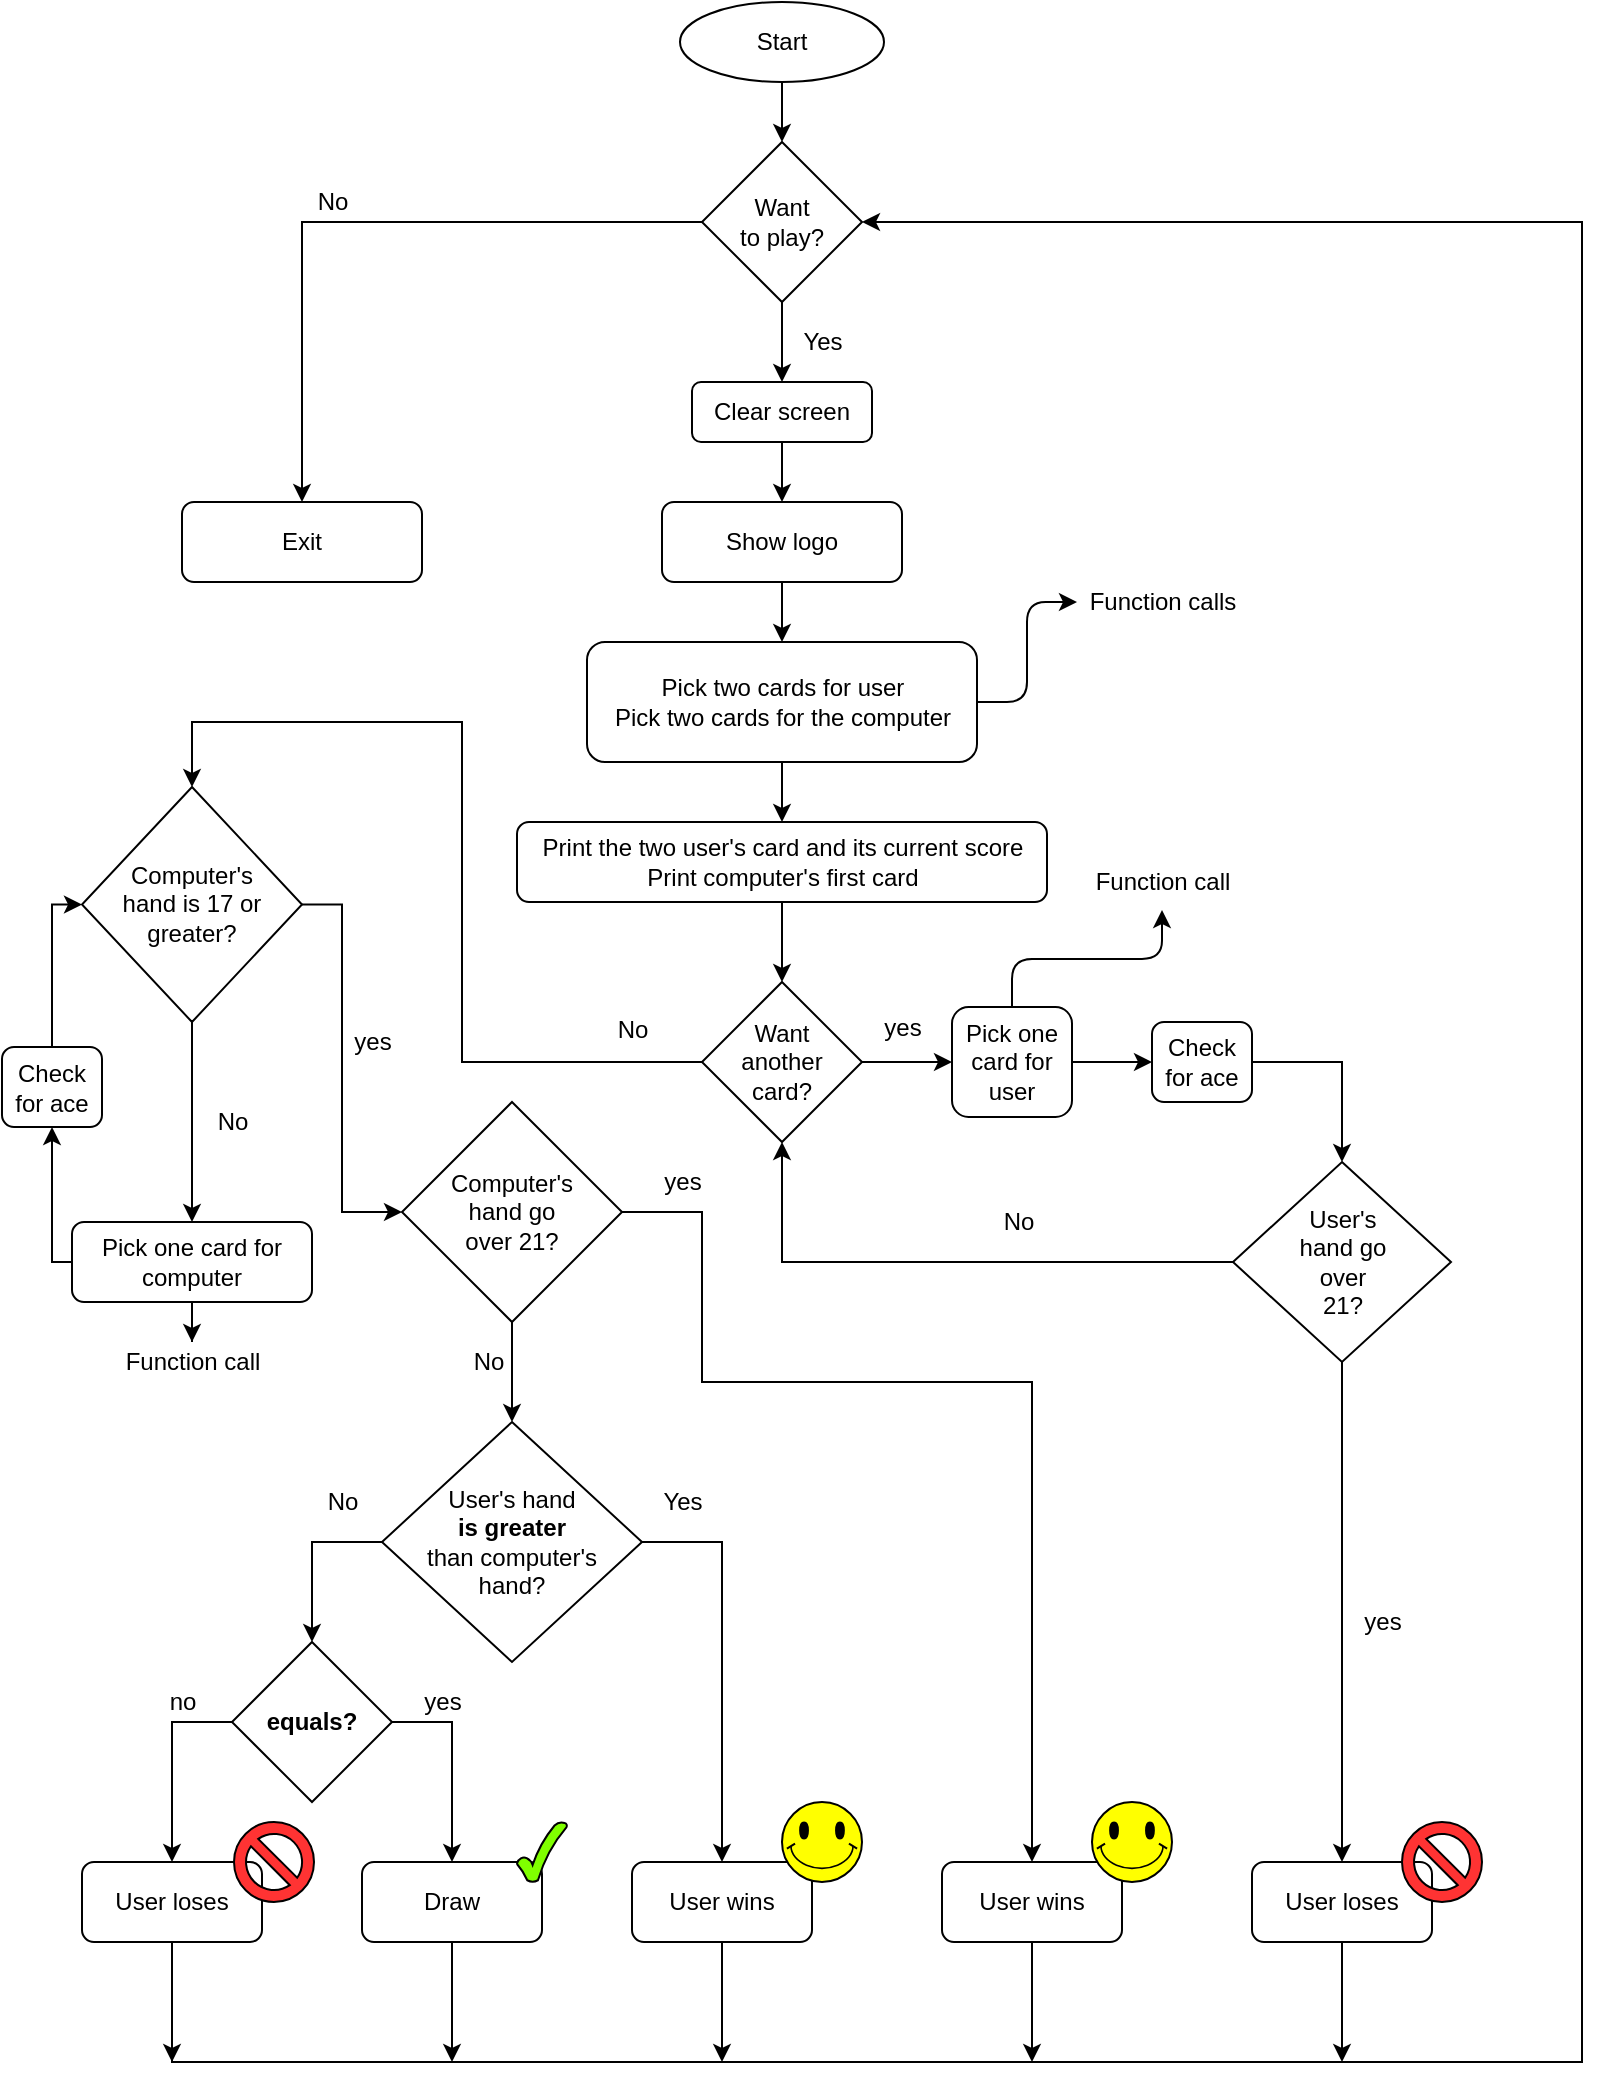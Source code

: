 <mxfile version="13.10.4" type="github">
  <diagram id="4fDwi8Mv-b37ukeaiDpb" name="Page-1">
    <mxGraphModel dx="934" dy="788" grid="1" gridSize="10" guides="1" tooltips="1" connect="1" arrows="1" fold="1" page="1" pageScale="1" pageWidth="827" pageHeight="1169" math="0" shadow="0">
      <root>
        <mxCell id="0" />
        <mxCell id="1" parent="0" />
        <mxCell id="QyOjHJEFR3-LKdIdvHgZ-26" style="edgeStyle=orthogonalEdgeStyle;rounded=0;orthogonalLoop=1;jettySize=auto;html=1;entryX=0.5;entryY=0;entryDx=0;entryDy=0;" edge="1" parent="1" source="QyOjHJEFR3-LKdIdvHgZ-2" target="QyOjHJEFR3-LKdIdvHgZ-10">
          <mxGeometry relative="1" as="geometry" />
        </mxCell>
        <mxCell id="QyOjHJEFR3-LKdIdvHgZ-2" value="Show logo" style="rounded=1;whiteSpace=wrap;html=1;" vertex="1" parent="1">
          <mxGeometry x="340" y="300" width="120" height="40" as="geometry" />
        </mxCell>
        <mxCell id="QyOjHJEFR3-LKdIdvHgZ-8" style="edgeStyle=orthogonalEdgeStyle;rounded=0;orthogonalLoop=1;jettySize=auto;html=1;entryX=0.5;entryY=0;entryDx=0;entryDy=0;" edge="1" parent="1" source="QyOjHJEFR3-LKdIdvHgZ-4" target="QyOjHJEFR3-LKdIdvHgZ-7">
          <mxGeometry relative="1" as="geometry" />
        </mxCell>
        <mxCell id="QyOjHJEFR3-LKdIdvHgZ-90" style="edgeStyle=orthogonalEdgeStyle;rounded=0;orthogonalLoop=1;jettySize=auto;html=1;entryX=0.5;entryY=0;entryDx=0;entryDy=0;" edge="1" parent="1" source="QyOjHJEFR3-LKdIdvHgZ-4" target="QyOjHJEFR3-LKdIdvHgZ-89">
          <mxGeometry relative="1" as="geometry" />
        </mxCell>
        <mxCell id="QyOjHJEFR3-LKdIdvHgZ-4" value="Want &lt;br&gt;to play?" style="rhombus;whiteSpace=wrap;html=1;" vertex="1" parent="1">
          <mxGeometry x="360" y="120" width="80" height="80" as="geometry" />
        </mxCell>
        <mxCell id="QyOjHJEFR3-LKdIdvHgZ-6" value="Yes" style="text;html=1;align=center;verticalAlign=middle;resizable=0;points=[];autosize=1;" vertex="1" parent="1">
          <mxGeometry x="400" y="210" width="40" height="20" as="geometry" />
        </mxCell>
        <mxCell id="QyOjHJEFR3-LKdIdvHgZ-7" value="Exit" style="rounded=1;whiteSpace=wrap;html=1;" vertex="1" parent="1">
          <mxGeometry x="100" y="300" width="120" height="40" as="geometry" />
        </mxCell>
        <mxCell id="QyOjHJEFR3-LKdIdvHgZ-9" value="No" style="text;html=1;align=center;verticalAlign=middle;resizable=0;points=[];autosize=1;" vertex="1" parent="1">
          <mxGeometry x="160" y="140" width="30" height="20" as="geometry" />
        </mxCell>
        <mxCell id="QyOjHJEFR3-LKdIdvHgZ-27" style="edgeStyle=orthogonalEdgeStyle;rounded=0;orthogonalLoop=1;jettySize=auto;html=1;entryX=0.5;entryY=0;entryDx=0;entryDy=0;" edge="1" parent="1" source="QyOjHJEFR3-LKdIdvHgZ-10" target="QyOjHJEFR3-LKdIdvHgZ-11">
          <mxGeometry relative="1" as="geometry" />
        </mxCell>
        <mxCell id="QyOjHJEFR3-LKdIdvHgZ-10" value="Pick two cards for user&lt;br&gt;Pick two cards for the computer" style="rounded=1;whiteSpace=wrap;html=1;" vertex="1" parent="1">
          <mxGeometry x="302.5" y="370" width="195" height="60" as="geometry" />
        </mxCell>
        <mxCell id="QyOjHJEFR3-LKdIdvHgZ-28" style="edgeStyle=orthogonalEdgeStyle;rounded=0;orthogonalLoop=1;jettySize=auto;html=1;entryX=0.5;entryY=0;entryDx=0;entryDy=0;" edge="1" parent="1" source="QyOjHJEFR3-LKdIdvHgZ-11" target="QyOjHJEFR3-LKdIdvHgZ-13">
          <mxGeometry relative="1" as="geometry" />
        </mxCell>
        <mxCell id="QyOjHJEFR3-LKdIdvHgZ-11" value="Print the two user&#39;s card and its current score&lt;br&gt;Print computer&#39;s first card" style="rounded=1;whiteSpace=wrap;html=1;" vertex="1" parent="1">
          <mxGeometry x="267.5" y="460" width="265" height="40" as="geometry" />
        </mxCell>
        <mxCell id="QyOjHJEFR3-LKdIdvHgZ-37" style="edgeStyle=orthogonalEdgeStyle;rounded=0;orthogonalLoop=1;jettySize=auto;html=1;entryX=0.5;entryY=0;entryDx=0;entryDy=0;exitX=1;exitY=0.5;exitDx=0;exitDy=0;" edge="1" parent="1" source="QyOjHJEFR3-LKdIdvHgZ-115" target="QyOjHJEFR3-LKdIdvHgZ-20">
          <mxGeometry relative="1" as="geometry">
            <mxPoint x="640" y="580" as="sourcePoint" />
            <Array as="points">
              <mxPoint x="680" y="580" />
            </Array>
          </mxGeometry>
        </mxCell>
        <mxCell id="QyOjHJEFR3-LKdIdvHgZ-116" style="edgeStyle=orthogonalEdgeStyle;rounded=0;orthogonalLoop=1;jettySize=auto;html=1;entryX=0;entryY=0.5;entryDx=0;entryDy=0;" edge="1" parent="1" source="QyOjHJEFR3-LKdIdvHgZ-12" target="QyOjHJEFR3-LKdIdvHgZ-115">
          <mxGeometry relative="1" as="geometry" />
        </mxCell>
        <mxCell id="QyOjHJEFR3-LKdIdvHgZ-12" value="Pick one card for user" style="rounded=1;whiteSpace=wrap;html=1;" vertex="1" parent="1">
          <mxGeometry x="485" y="552.5" width="60" height="55" as="geometry" />
        </mxCell>
        <mxCell id="QyOjHJEFR3-LKdIdvHgZ-34" style="edgeStyle=orthogonalEdgeStyle;rounded=0;orthogonalLoop=1;jettySize=auto;html=1;entryX=0;entryY=0.5;entryDx=0;entryDy=0;" edge="1" parent="1" source="QyOjHJEFR3-LKdIdvHgZ-13" target="QyOjHJEFR3-LKdIdvHgZ-12">
          <mxGeometry relative="1" as="geometry" />
        </mxCell>
        <mxCell id="QyOjHJEFR3-LKdIdvHgZ-78" style="edgeStyle=orthogonalEdgeStyle;rounded=0;orthogonalLoop=1;jettySize=auto;html=1;entryX=0.5;entryY=0;entryDx=0;entryDy=0;" edge="1" parent="1" source="QyOjHJEFR3-LKdIdvHgZ-13" target="QyOjHJEFR3-LKdIdvHgZ-77">
          <mxGeometry relative="1" as="geometry">
            <mxPoint x="146" y="520" as="targetPoint" />
            <Array as="points">
              <mxPoint x="240" y="580" />
              <mxPoint x="240" y="410" />
              <mxPoint x="105" y="410" />
            </Array>
          </mxGeometry>
        </mxCell>
        <mxCell id="QyOjHJEFR3-LKdIdvHgZ-13" value="Want&lt;br&gt;another&lt;br&gt;card?" style="rhombus;whiteSpace=wrap;html=1;" vertex="1" parent="1">
          <mxGeometry x="360" y="540" width="80" height="80" as="geometry" />
        </mxCell>
        <mxCell id="QyOjHJEFR3-LKdIdvHgZ-39" style="edgeStyle=orthogonalEdgeStyle;rounded=0;orthogonalLoop=1;jettySize=auto;html=1;entryX=0.5;entryY=0;entryDx=0;entryDy=0;" edge="1" parent="1" source="QyOjHJEFR3-LKdIdvHgZ-20" target="QyOjHJEFR3-LKdIdvHgZ-38">
          <mxGeometry relative="1" as="geometry">
            <Array as="points">
              <mxPoint x="680" y="950" />
              <mxPoint x="680" y="950" />
            </Array>
          </mxGeometry>
        </mxCell>
        <mxCell id="QyOjHJEFR3-LKdIdvHgZ-50" style="edgeStyle=orthogonalEdgeStyle;rounded=0;orthogonalLoop=1;jettySize=auto;html=1;entryX=0.5;entryY=1;entryDx=0;entryDy=0;" edge="1" parent="1" source="QyOjHJEFR3-LKdIdvHgZ-20" target="QyOjHJEFR3-LKdIdvHgZ-13">
          <mxGeometry relative="1" as="geometry" />
        </mxCell>
        <mxCell id="QyOjHJEFR3-LKdIdvHgZ-20" value="User&#39;s&lt;br&gt;hand go&lt;br&gt;over&lt;br&gt;21?" style="rhombus;whiteSpace=wrap;html=1;" vertex="1" parent="1">
          <mxGeometry x="625.5" y="630" width="109" height="100" as="geometry" />
        </mxCell>
        <mxCell id="QyOjHJEFR3-LKdIdvHgZ-24" value="No" style="text;html=1;align=center;verticalAlign=middle;resizable=0;points=[];autosize=1;" vertex="1" parent="1">
          <mxGeometry x="310" y="554" width="30" height="20" as="geometry" />
        </mxCell>
        <mxCell id="QyOjHJEFR3-LKdIdvHgZ-30" style="edgeStyle=orthogonalEdgeStyle;rounded=0;orthogonalLoop=1;jettySize=auto;html=1;entryX=0.5;entryY=0;entryDx=0;entryDy=0;" edge="1" parent="1" source="QyOjHJEFR3-LKdIdvHgZ-29" target="QyOjHJEFR3-LKdIdvHgZ-4">
          <mxGeometry relative="1" as="geometry" />
        </mxCell>
        <mxCell id="QyOjHJEFR3-LKdIdvHgZ-29" value="Start" style="ellipse;whiteSpace=wrap;html=1;" vertex="1" parent="1">
          <mxGeometry x="349" y="50" width="102" height="40" as="geometry" />
        </mxCell>
        <mxCell id="QyOjHJEFR3-LKdIdvHgZ-23" value="yes&lt;br&gt;" style="text;html=1;align=center;verticalAlign=middle;resizable=0;points=[];autosize=1;" vertex="1" parent="1">
          <mxGeometry x="445" y="552.5" width="30" height="20" as="geometry" />
        </mxCell>
        <mxCell id="QyOjHJEFR3-LKdIdvHgZ-66" style="edgeStyle=orthogonalEdgeStyle;rounded=0;orthogonalLoop=1;jettySize=auto;html=1;" edge="1" parent="1" source="QyOjHJEFR3-LKdIdvHgZ-38">
          <mxGeometry relative="1" as="geometry">
            <mxPoint x="680" y="1080" as="targetPoint" />
          </mxGeometry>
        </mxCell>
        <mxCell id="QyOjHJEFR3-LKdIdvHgZ-38" value="User loses" style="rounded=1;whiteSpace=wrap;html=1;" vertex="1" parent="1">
          <mxGeometry x="635" y="980" width="90" height="40" as="geometry" />
        </mxCell>
        <mxCell id="QyOjHJEFR3-LKdIdvHgZ-40" value="yes" style="text;html=1;align=center;verticalAlign=middle;resizable=0;points=[];autosize=1;" vertex="1" parent="1">
          <mxGeometry x="684.5" y="850" width="30" height="20" as="geometry" />
        </mxCell>
        <mxCell id="QyOjHJEFR3-LKdIdvHgZ-42" value="No" style="text;html=1;align=center;verticalAlign=middle;resizable=0;points=[];autosize=1;" vertex="1" parent="1">
          <mxGeometry x="502.5" y="650" width="30" height="20" as="geometry" />
        </mxCell>
        <mxCell id="QyOjHJEFR3-LKdIdvHgZ-51" style="edgeStyle=orthogonalEdgeStyle;rounded=0;orthogonalLoop=1;jettySize=auto;html=1;entryX=0.5;entryY=0;entryDx=0;entryDy=0;" edge="1" parent="1" source="QyOjHJEFR3-LKdIdvHgZ-43" target="QyOjHJEFR3-LKdIdvHgZ-45">
          <mxGeometry relative="1" as="geometry">
            <Array as="points">
              <mxPoint x="360" y="655" />
              <mxPoint x="360" y="740" />
              <mxPoint x="525" y="740" />
            </Array>
          </mxGeometry>
        </mxCell>
        <mxCell id="QyOjHJEFR3-LKdIdvHgZ-114" style="edgeStyle=orthogonalEdgeStyle;rounded=0;orthogonalLoop=1;jettySize=auto;html=1;entryX=0.5;entryY=0;entryDx=0;entryDy=0;" edge="1" parent="1" source="QyOjHJEFR3-LKdIdvHgZ-43" target="QyOjHJEFR3-LKdIdvHgZ-53">
          <mxGeometry relative="1" as="geometry" />
        </mxCell>
        <mxCell id="QyOjHJEFR3-LKdIdvHgZ-43" value="Computer&#39;s&lt;br&gt;hand go&lt;br&gt;over 21?" style="rhombus;whiteSpace=wrap;html=1;" vertex="1" parent="1">
          <mxGeometry x="210" y="600" width="110" height="110" as="geometry" />
        </mxCell>
        <mxCell id="QyOjHJEFR3-LKdIdvHgZ-67" style="edgeStyle=orthogonalEdgeStyle;rounded=0;orthogonalLoop=1;jettySize=auto;html=1;" edge="1" parent="1" source="QyOjHJEFR3-LKdIdvHgZ-45">
          <mxGeometry relative="1" as="geometry">
            <mxPoint x="525" y="1080" as="targetPoint" />
          </mxGeometry>
        </mxCell>
        <mxCell id="QyOjHJEFR3-LKdIdvHgZ-45" value="User wins" style="rounded=1;whiteSpace=wrap;html=1;" vertex="1" parent="1">
          <mxGeometry x="480" y="980" width="90" height="40" as="geometry" />
        </mxCell>
        <mxCell id="QyOjHJEFR3-LKdIdvHgZ-47" value="yes" style="text;html=1;align=center;verticalAlign=middle;resizable=0;points=[];autosize=1;" vertex="1" parent="1">
          <mxGeometry x="335" y="630" width="30" height="20" as="geometry" />
        </mxCell>
        <mxCell id="QyOjHJEFR3-LKdIdvHgZ-57" style="edgeStyle=orthogonalEdgeStyle;rounded=0;orthogonalLoop=1;jettySize=auto;html=1;entryX=0.5;entryY=0;entryDx=0;entryDy=0;" edge="1" parent="1" source="QyOjHJEFR3-LKdIdvHgZ-53" target="QyOjHJEFR3-LKdIdvHgZ-56">
          <mxGeometry relative="1" as="geometry">
            <mxPoint x="280" y="890" as="targetPoint" />
            <Array as="points">
              <mxPoint x="370" y="820" />
            </Array>
          </mxGeometry>
        </mxCell>
        <mxCell id="QyOjHJEFR3-LKdIdvHgZ-108" style="edgeStyle=orthogonalEdgeStyle;rounded=0;orthogonalLoop=1;jettySize=auto;html=1;entryX=0.5;entryY=0;entryDx=0;entryDy=0;" edge="1" parent="1" source="QyOjHJEFR3-LKdIdvHgZ-53" target="QyOjHJEFR3-LKdIdvHgZ-107">
          <mxGeometry relative="1" as="geometry">
            <Array as="points">
              <mxPoint x="165" y="820" />
            </Array>
          </mxGeometry>
        </mxCell>
        <mxCell id="QyOjHJEFR3-LKdIdvHgZ-53" value="User&#39;s hand&lt;br&gt;&lt;b&gt;is greater&lt;br&gt;&lt;/b&gt;than computer&#39;s &lt;br&gt;hand?" style="rhombus;whiteSpace=wrap;html=1;" vertex="1" parent="1">
          <mxGeometry x="200" y="760" width="130" height="120" as="geometry" />
        </mxCell>
        <mxCell id="QyOjHJEFR3-LKdIdvHgZ-55" value="No" style="text;html=1;align=center;verticalAlign=middle;resizable=0;points=[];autosize=1;" vertex="1" parent="1">
          <mxGeometry x="237.5" y="720" width="30" height="20" as="geometry" />
        </mxCell>
        <mxCell id="QyOjHJEFR3-LKdIdvHgZ-63" style="edgeStyle=orthogonalEdgeStyle;rounded=0;orthogonalLoop=1;jettySize=auto;html=1;" edge="1" parent="1" source="QyOjHJEFR3-LKdIdvHgZ-56">
          <mxGeometry relative="1" as="geometry">
            <mxPoint x="370" y="1080" as="targetPoint" />
          </mxGeometry>
        </mxCell>
        <mxCell id="QyOjHJEFR3-LKdIdvHgZ-56" value="User wins" style="rounded=1;whiteSpace=wrap;html=1;" vertex="1" parent="1">
          <mxGeometry x="325" y="980" width="90" height="40" as="geometry" />
        </mxCell>
        <mxCell id="QyOjHJEFR3-LKdIdvHgZ-58" value="Yes" style="text;html=1;align=center;verticalAlign=middle;resizable=0;points=[];autosize=1;" vertex="1" parent="1">
          <mxGeometry x="330" y="790" width="40" height="20" as="geometry" />
        </mxCell>
        <mxCell id="QyOjHJEFR3-LKdIdvHgZ-62" style="edgeStyle=orthogonalEdgeStyle;rounded=0;orthogonalLoop=1;jettySize=auto;html=1;entryX=1;entryY=0.5;entryDx=0;entryDy=0;" edge="1" parent="1" source="QyOjHJEFR3-LKdIdvHgZ-59" target="QyOjHJEFR3-LKdIdvHgZ-4">
          <mxGeometry relative="1" as="geometry">
            <mxPoint x="280" y="220" as="targetPoint" />
            <Array as="points">
              <mxPoint x="95" y="1080" />
              <mxPoint x="800" y="1080" />
              <mxPoint x="800" y="160" />
            </Array>
          </mxGeometry>
        </mxCell>
        <mxCell id="QyOjHJEFR3-LKdIdvHgZ-68" style="edgeStyle=orthogonalEdgeStyle;rounded=0;orthogonalLoop=1;jettySize=auto;html=1;" edge="1" parent="1" source="QyOjHJEFR3-LKdIdvHgZ-59">
          <mxGeometry relative="1" as="geometry">
            <mxPoint x="95" y="1080" as="targetPoint" />
          </mxGeometry>
        </mxCell>
        <mxCell id="QyOjHJEFR3-LKdIdvHgZ-59" value="User loses" style="rounded=1;whiteSpace=wrap;html=1;" vertex="1" parent="1">
          <mxGeometry x="50" y="980" width="90" height="40" as="geometry" />
        </mxCell>
        <mxCell id="QyOjHJEFR3-LKdIdvHgZ-61" value="No" style="text;html=1;align=center;verticalAlign=middle;resizable=0;points=[];autosize=1;" vertex="1" parent="1">
          <mxGeometry x="165" y="790" width="30" height="20" as="geometry" />
        </mxCell>
        <mxCell id="QyOjHJEFR3-LKdIdvHgZ-71" value="" style="verticalLabelPosition=bottom;verticalAlign=top;html=1;shape=mxgraph.basic.smiley;fillColor=#FFFF00;" vertex="1" parent="1">
          <mxGeometry x="400" y="950" width="40" height="40" as="geometry" />
        </mxCell>
        <mxCell id="QyOjHJEFR3-LKdIdvHgZ-72" value="" style="verticalLabelPosition=bottom;verticalAlign=top;html=1;shape=mxgraph.basic.smiley;fillColor=#FFFF00;" vertex="1" parent="1">
          <mxGeometry x="555" y="950" width="40" height="40" as="geometry" />
        </mxCell>
        <mxCell id="QyOjHJEFR3-LKdIdvHgZ-73" value="" style="verticalLabelPosition=bottom;verticalAlign=top;html=1;shape=mxgraph.basic.no_symbol;fillColor=#FF3333;" vertex="1" parent="1">
          <mxGeometry x="710" y="960" width="40" height="40" as="geometry" />
        </mxCell>
        <mxCell id="QyOjHJEFR3-LKdIdvHgZ-75" value="" style="verticalLabelPosition=bottom;verticalAlign=top;html=1;shape=mxgraph.basic.no_symbol;fillColor=#FF3333;" vertex="1" parent="1">
          <mxGeometry x="126" y="960" width="40" height="40" as="geometry" />
        </mxCell>
        <mxCell id="QyOjHJEFR3-LKdIdvHgZ-119" style="edgeStyle=orthogonalEdgeStyle;rounded=0;orthogonalLoop=1;jettySize=auto;html=1;" edge="1" parent="1" source="QyOjHJEFR3-LKdIdvHgZ-76" target="QyOjHJEFR3-LKdIdvHgZ-103">
          <mxGeometry relative="1" as="geometry" />
        </mxCell>
        <mxCell id="QyOjHJEFR3-LKdIdvHgZ-120" style="edgeStyle=orthogonalEdgeStyle;rounded=0;orthogonalLoop=1;jettySize=auto;html=1;" edge="1" parent="1" source="QyOjHJEFR3-LKdIdvHgZ-76" target="QyOjHJEFR3-LKdIdvHgZ-117">
          <mxGeometry relative="1" as="geometry">
            <Array as="points">
              <mxPoint x="35" y="680" />
            </Array>
          </mxGeometry>
        </mxCell>
        <mxCell id="QyOjHJEFR3-LKdIdvHgZ-76" value="Pick one card for computer" style="rounded=1;whiteSpace=wrap;html=1;fillColor=#FFFFFF;" vertex="1" parent="1">
          <mxGeometry x="45" y="660" width="120" height="40" as="geometry" />
        </mxCell>
        <mxCell id="QyOjHJEFR3-LKdIdvHgZ-81" style="edgeStyle=orthogonalEdgeStyle;rounded=0;orthogonalLoop=1;jettySize=auto;html=1;entryX=0.5;entryY=0;entryDx=0;entryDy=0;" edge="1" parent="1" source="QyOjHJEFR3-LKdIdvHgZ-77" target="QyOjHJEFR3-LKdIdvHgZ-76">
          <mxGeometry relative="1" as="geometry" />
        </mxCell>
        <mxCell id="QyOjHJEFR3-LKdIdvHgZ-83" style="edgeStyle=orthogonalEdgeStyle;rounded=0;orthogonalLoop=1;jettySize=auto;html=1;entryX=0;entryY=0.5;entryDx=0;entryDy=0;" edge="1" parent="1" source="QyOjHJEFR3-LKdIdvHgZ-77" target="QyOjHJEFR3-LKdIdvHgZ-43">
          <mxGeometry relative="1" as="geometry">
            <Array as="points">
              <mxPoint x="180" y="501" />
              <mxPoint x="180" y="655" />
            </Array>
          </mxGeometry>
        </mxCell>
        <mxCell id="QyOjHJEFR3-LKdIdvHgZ-77" value="Computer&#39;s&lt;br&gt;hand is 17 or greater?" style="rhombus;whiteSpace=wrap;html=1;fillColor=#FFFFFF;" vertex="1" parent="1">
          <mxGeometry x="50" y="442.5" width="110" height="117.5" as="geometry" />
        </mxCell>
        <mxCell id="QyOjHJEFR3-LKdIdvHgZ-80" value="No" style="text;html=1;align=center;verticalAlign=middle;resizable=0;points=[];autosize=1;" vertex="1" parent="1">
          <mxGeometry x="110" y="600" width="30" height="20" as="geometry" />
        </mxCell>
        <mxCell id="QyOjHJEFR3-LKdIdvHgZ-84" value="yes" style="text;html=1;align=center;verticalAlign=middle;resizable=0;points=[];autosize=1;" vertex="1" parent="1">
          <mxGeometry x="180" y="560" width="30" height="20" as="geometry" />
        </mxCell>
        <mxCell id="QyOjHJEFR3-LKdIdvHgZ-91" style="edgeStyle=orthogonalEdgeStyle;rounded=0;orthogonalLoop=1;jettySize=auto;html=1;entryX=0.5;entryY=0;entryDx=0;entryDy=0;" edge="1" parent="1" source="QyOjHJEFR3-LKdIdvHgZ-89" target="QyOjHJEFR3-LKdIdvHgZ-2">
          <mxGeometry relative="1" as="geometry" />
        </mxCell>
        <mxCell id="QyOjHJEFR3-LKdIdvHgZ-89" value="Clear screen" style="rounded=1;whiteSpace=wrap;html=1;fillColor=#FFFFFF;" vertex="1" parent="1">
          <mxGeometry x="355" y="240" width="90" height="30" as="geometry" />
        </mxCell>
        <mxCell id="QyOjHJEFR3-LKdIdvHgZ-94" value="Function calls" style="text;html=1;align=center;verticalAlign=middle;resizable=0;points=[];autosize=1;" vertex="1" parent="1">
          <mxGeometry x="545" y="340" width="90" height="20" as="geometry" />
        </mxCell>
        <mxCell id="QyOjHJEFR3-LKdIdvHgZ-96" value="Function call" style="text;html=1;align=center;verticalAlign=middle;resizable=0;points=[];autosize=1;" vertex="1" parent="1">
          <mxGeometry x="550" y="480" width="80" height="20" as="geometry" />
        </mxCell>
        <mxCell id="QyOjHJEFR3-LKdIdvHgZ-99" value="" style="edgeStyle=elbowEdgeStyle;elbow=vertical;endArrow=classic;html=1;exitX=0.5;exitY=0;exitDx=0;exitDy=0;" edge="1" parent="1" source="QyOjHJEFR3-LKdIdvHgZ-12">
          <mxGeometry width="50" height="50" relative="1" as="geometry">
            <mxPoint x="510" y="554" as="sourcePoint" />
            <mxPoint x="590" y="504" as="targetPoint" />
          </mxGeometry>
        </mxCell>
        <mxCell id="QyOjHJEFR3-LKdIdvHgZ-100" value="" style="edgeStyle=elbowEdgeStyle;elbow=horizontal;endArrow=classic;html=1;" edge="1" parent="1">
          <mxGeometry width="50" height="50" relative="1" as="geometry">
            <mxPoint x="497.5" y="400" as="sourcePoint" />
            <mxPoint x="547.5" y="350" as="targetPoint" />
          </mxGeometry>
        </mxCell>
        <mxCell id="QyOjHJEFR3-LKdIdvHgZ-103" value="Function call" style="text;html=1;align=center;verticalAlign=middle;resizable=0;points=[];autosize=1;" vertex="1" parent="1">
          <mxGeometry x="65" y="720" width="80" height="20" as="geometry" />
        </mxCell>
        <mxCell id="QyOjHJEFR3-LKdIdvHgZ-104" style="edgeStyle=orthogonalEdgeStyle;rounded=0;orthogonalLoop=1;jettySize=auto;html=1;" edge="1" parent="1" source="QyOjHJEFR3-LKdIdvHgZ-105">
          <mxGeometry relative="1" as="geometry">
            <mxPoint x="235" y="1080" as="targetPoint" />
          </mxGeometry>
        </mxCell>
        <mxCell id="QyOjHJEFR3-LKdIdvHgZ-105" value="Draw" style="rounded=1;whiteSpace=wrap;html=1;" vertex="1" parent="1">
          <mxGeometry x="190" y="980" width="90" height="40" as="geometry" />
        </mxCell>
        <mxCell id="QyOjHJEFR3-LKdIdvHgZ-109" style="edgeStyle=orthogonalEdgeStyle;rounded=0;orthogonalLoop=1;jettySize=auto;html=1;entryX=0.5;entryY=0;entryDx=0;entryDy=0;" edge="1" parent="1" source="QyOjHJEFR3-LKdIdvHgZ-107" target="QyOjHJEFR3-LKdIdvHgZ-105">
          <mxGeometry relative="1" as="geometry">
            <Array as="points">
              <mxPoint x="235" y="910" />
            </Array>
          </mxGeometry>
        </mxCell>
        <mxCell id="QyOjHJEFR3-LKdIdvHgZ-110" style="edgeStyle=orthogonalEdgeStyle;rounded=0;orthogonalLoop=1;jettySize=auto;html=1;entryX=0.5;entryY=0;entryDx=0;entryDy=0;" edge="1" parent="1" source="QyOjHJEFR3-LKdIdvHgZ-107" target="QyOjHJEFR3-LKdIdvHgZ-59">
          <mxGeometry relative="1" as="geometry">
            <Array as="points">
              <mxPoint x="95" y="910" />
            </Array>
          </mxGeometry>
        </mxCell>
        <mxCell id="QyOjHJEFR3-LKdIdvHgZ-107" value="&lt;b&gt;equals?&lt;/b&gt;" style="rhombus;whiteSpace=wrap;html=1;fillColor=#FFFFFF;" vertex="1" parent="1">
          <mxGeometry x="125" y="870" width="80" height="80" as="geometry" />
        </mxCell>
        <mxCell id="QyOjHJEFR3-LKdIdvHgZ-111" value="yes" style="text;html=1;align=center;verticalAlign=middle;resizable=0;points=[];autosize=1;" vertex="1" parent="1">
          <mxGeometry x="215" y="890" width="30" height="20" as="geometry" />
        </mxCell>
        <mxCell id="QyOjHJEFR3-LKdIdvHgZ-112" value="no" style="text;html=1;align=center;verticalAlign=middle;resizable=0;points=[];autosize=1;" vertex="1" parent="1">
          <mxGeometry x="85" y="890" width="30" height="20" as="geometry" />
        </mxCell>
        <mxCell id="QyOjHJEFR3-LKdIdvHgZ-113" value="" style="verticalLabelPosition=bottom;verticalAlign=top;html=1;shape=mxgraph.basic.tick;fillColor=#80FF00;" vertex="1" parent="1">
          <mxGeometry x="267.5" y="960" width="25" height="30" as="geometry" />
        </mxCell>
        <mxCell id="QyOjHJEFR3-LKdIdvHgZ-115" value="Check&lt;br&gt;for ace" style="rounded=1;whiteSpace=wrap;html=1;fillColor=#FFFFFF;" vertex="1" parent="1">
          <mxGeometry x="585" y="560" width="50" height="40" as="geometry" />
        </mxCell>
        <mxCell id="QyOjHJEFR3-LKdIdvHgZ-121" style="edgeStyle=orthogonalEdgeStyle;rounded=0;orthogonalLoop=1;jettySize=auto;html=1;entryX=0;entryY=0.5;entryDx=0;entryDy=0;" edge="1" parent="1" source="QyOjHJEFR3-LKdIdvHgZ-117" target="QyOjHJEFR3-LKdIdvHgZ-77">
          <mxGeometry relative="1" as="geometry">
            <Array as="points">
              <mxPoint x="35" y="501" />
            </Array>
          </mxGeometry>
        </mxCell>
        <mxCell id="QyOjHJEFR3-LKdIdvHgZ-117" value="Check&lt;br&gt;for ace" style="rounded=1;whiteSpace=wrap;html=1;fillColor=#FFFFFF;" vertex="1" parent="1">
          <mxGeometry x="10" y="572.5" width="50" height="40" as="geometry" />
        </mxCell>
      </root>
    </mxGraphModel>
  </diagram>
</mxfile>
